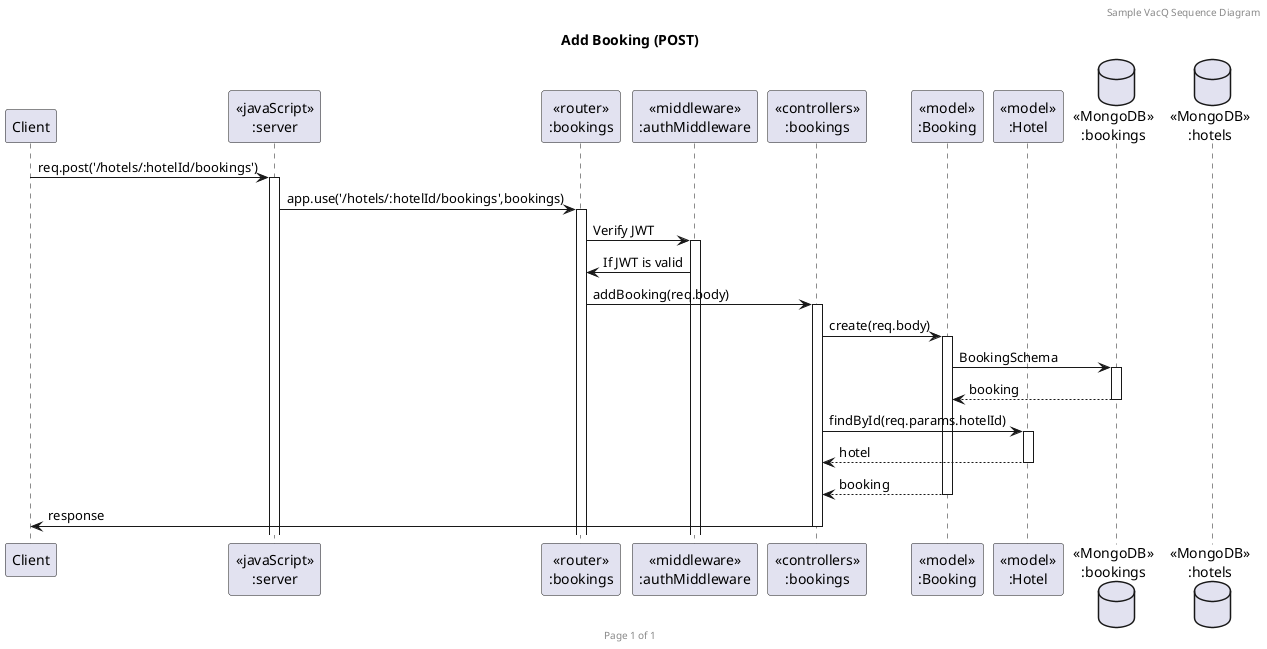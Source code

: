 @startuml Add Booking (POST)

header Sample VacQ Sequence Diagram
footer Page %page% of %lastpage%
title "Add Booking (POST)"

participant "Client" as client
participant "<<javaScript>>\n:server" as server
participant "<<router>>\n:bookings" as routerBookings
participant "<<middleware>>\n:authMiddleware" as authMiddleware
participant "<<controllers>>\n:bookings" as controllersBookings
participant "<<model>>\n:Booking" as modelBooking
participant "<<model>>\n:Hotel" as modelHotel
database "<<MongoDB>>\n:bookings" as BookingsDatabase
database "<<MongoDB>>\n:hotels" as HotelsDatabase

client->server ++:req.post('/hotels/:hotelId/bookings')
server->routerBookings ++:app.use('/hotels/:hotelId/bookings',bookings)
routerBookings -> authMiddleware ++:Verify JWT
authMiddleware -> routerBookings: If JWT is valid
routerBookings -> controllersBookings ++:addBooking(req.body)
controllersBookings->modelBooking ++:create(req.body)
modelBooking ->BookingsDatabase ++: BookingSchema
BookingsDatabase --> modelBooking --: booking
controllersBookings->modelHotel ++:findById(req.params.hotelId)
modelHotel --> controllersBookings --:hotel
controllersBookings <-- modelBooking --:booking
controllersBookings->client --:response

@enduml
